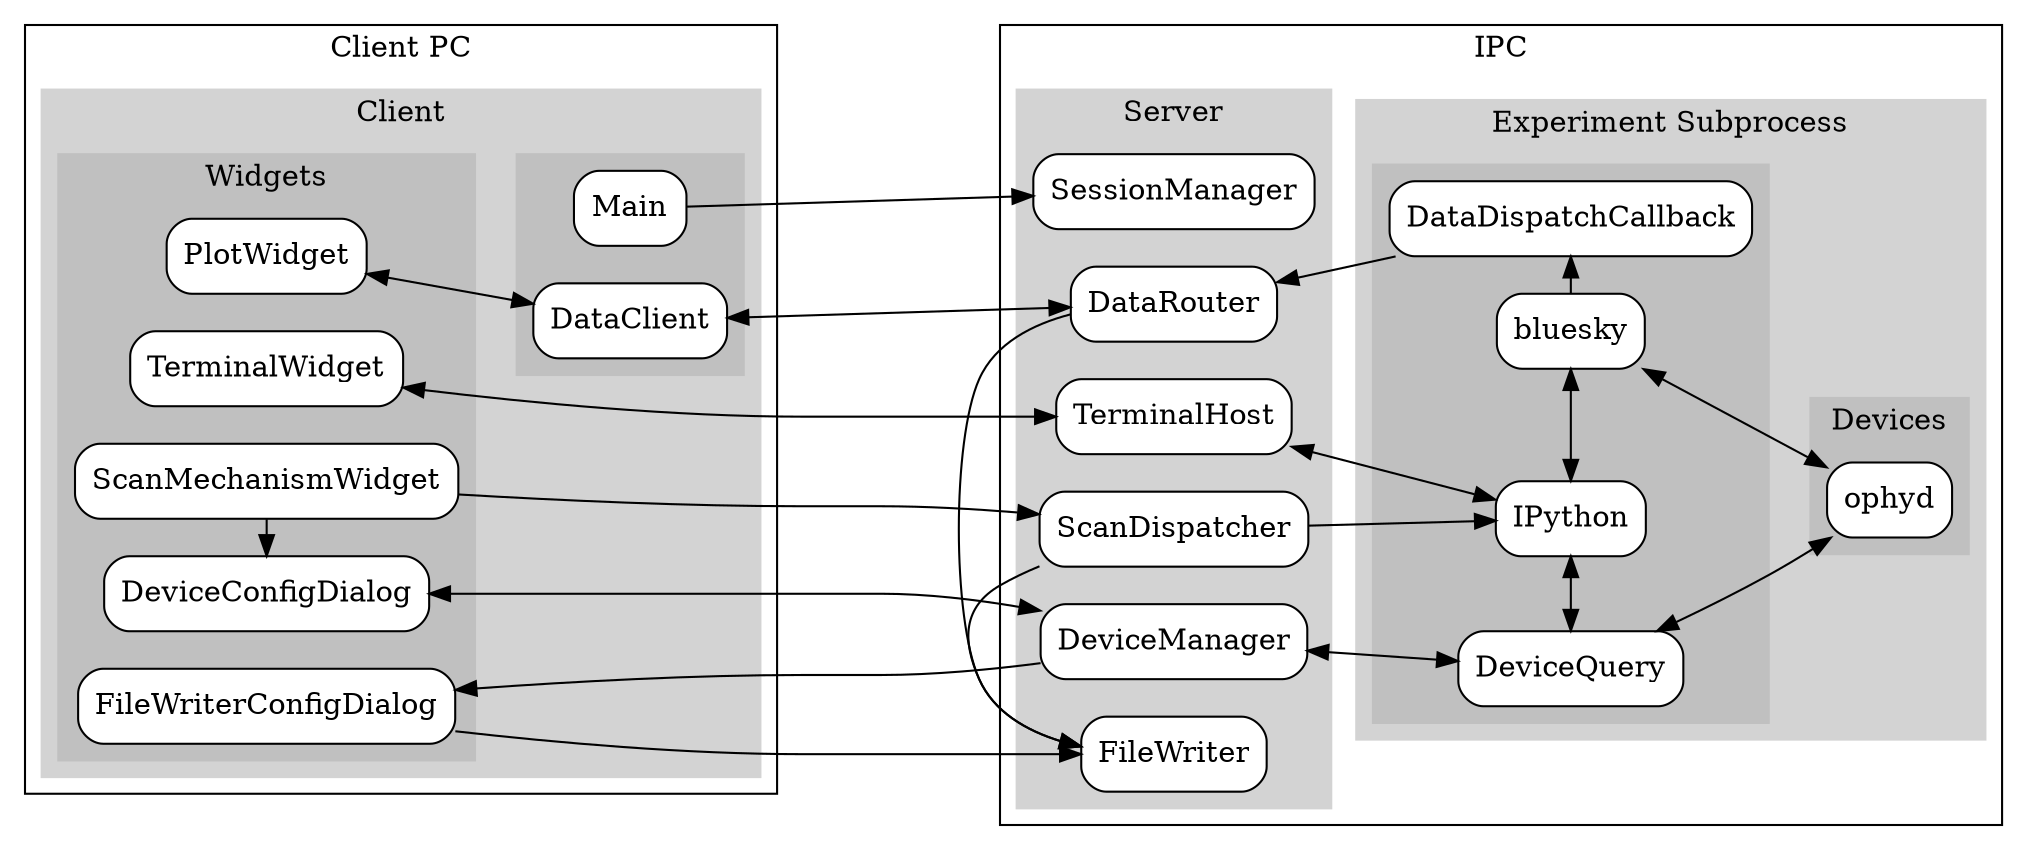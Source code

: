 digraph G {
    center=1;
    rankdir=LR;
    rank=same;
    node [style="rounded,filled",color=black,shape=box,fillcolor=white];
    splines=true;
    sep="+25,25";

    subgraph cluster_client_pc {
		label = "Client PC";

        subgraph cluster_client {
            style=filled;
            color=lightgrey;
            label="Client"

            subgraph cluster_widgets {
                style=filled;
                color=grey;
                label = "Widgets";

                TerminalWidget;
                PlotWidget;
                ScanMechanismWidget;
                DeviceConfigDialog;
                FileWriterConfigDialog;

                ScanMechanismWidget -> DeviceConfigDialog [constraint=False];
            }

            subgraph cluster_main {
                color=grey;
                label="";

                Main;
                DataClient;
            }
        }
    }

    subgraph cluster_IPC {
        label = "IPC";

        subgraph cluster_server {
            style=filled;
            color=lightgrey;
            label = "Server";

            SessionManager;
            TerminalHost;
            DataRouter;
            DeviceManager;
            ScanDispatcher;
            FileWriter;

            ScanDispatcher -> FileWriter [constraint=false];
            DataRouter -> FileWriter [constraint=false];
        }

        subgraph cluster_subproc {
            style=filled;
            color=lightgrey;
            label = "Experiment Subprocess";

            subgraph cluster_ipython {
                style=filled;
                color=grey;
                label = "";

                IPython;
                bluesky;
                DataDispatchCallback;
                DeviceQuery;

                IPython -> DeviceQuery [dir=both, constraint=false, minlen=2];
                bluesky -> IPython [dir=both, constraint=false, minlen=3];
                bluesky -> DataDispatchCallback [constraint=false];
            }

            subgraph cluster_devices{
                style=filled;
                color=grey;
                label = "Devices";

                ophyd;
           }

            bluesky -> ophyd [dir=both];
            DeviceQuery -> ophyd [dir=both];
        }
    }

	Main -> SessionManager [minlen=4];
	PlotWidget -> DataClient [dir=both];
	TerminalWidget -> TerminalHost [dir=both];
	TerminalHost -> IPython [dir=both];
	ScanDispatcher -> IPython;
	DeviceManager -> DeviceQuery [dir=both];

	DataDispatchCallback -> DataRouter;
	DeviceConfigDialog -> DeviceManager [dir=both];
	ScanMechanismWidget -> ScanDispatcher;
	FileWriterConfigDialog -> FileWriter;
	DeviceManager -> FileWriterConfigDialog;
	DataClient -> DataRouter [dir=both, minlen=4];
}


